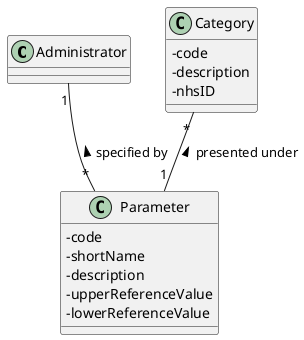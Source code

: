 @startuml

skinparam classAttributeIconSize 0

class Administrator
class Parameter {
-code
-shortName
-description
-upperReferenceValue
-lowerReferenceValue
}

class Category {
-code
-description
-nhsID
}

Category "*"--"1" Parameter : presented under <
Parameter "*"-up-"1" Administrator : specified by >

@enduml
